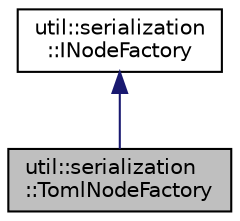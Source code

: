 digraph "util::serialization::TomlNodeFactory"
{
 // LATEX_PDF_SIZE
  edge [fontname="Helvetica",fontsize="10",labelfontname="Helvetica",labelfontsize="10"];
  node [fontname="Helvetica",fontsize="10",shape=record];
  Node1 [label="util::serialization\l::TomlNodeFactory",height=0.2,width=0.4,color="black", fillcolor="grey75", style="filled", fontcolor="black",tooltip="Toml Node factory singleton."];
  Node2 -> Node1 [dir="back",color="midnightblue",fontsize="10",style="solid",fontname="Helvetica"];
  Node2 [label="util::serialization\l::INodeFactory",height=0.2,width=0.4,color="black", fillcolor="white", style="filled",URL="$classutil_1_1serialization_1_1_i_node_factory.html",tooltip="Node factory to hide underlying format."];
}
